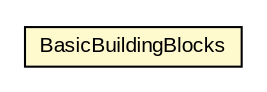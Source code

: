 #!/usr/local/bin/dot
#
# Class diagram 
# Generated by UMLGraph version R5_6-24-gf6e263 (http://www.umlgraph.org/)
#

digraph G {
	edge [fontname="arial",fontsize=10,labelfontname="arial",labelfontsize=10];
	node [fontname="arial",fontsize=10,shape=plaintext];
	nodesep=0.25;
	ranksep=0.5;
	// eu.europa.esig.dss.validation.process.bbb.BasicBuildingBlocks
	c178601 [label=<<table title="eu.europa.esig.dss.validation.process.bbb.BasicBuildingBlocks" border="0" cellborder="1" cellspacing="0" cellpadding="2" port="p" bgcolor="lemonChiffon" href="./BasicBuildingBlocks.html">
		<tr><td><table border="0" cellspacing="0" cellpadding="1">
<tr><td align="center" balign="center"> BasicBuildingBlocks </td></tr>
		</table></td></tr>
		</table>>, URL="./BasicBuildingBlocks.html", fontname="arial", fontcolor="black", fontsize=10.0];
}

